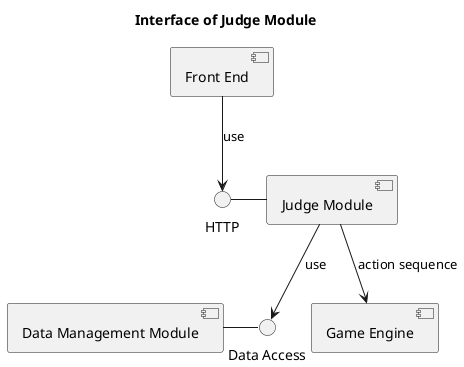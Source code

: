 	
@startuml
title Interface of Judge Module
top to bottom direction
[Data Management Module] - () "Data Access"
[Front End] --> () HTTP : use
HTTP - [Judge Module]
[Judge Module] --> () "Data Access" : use
[Judge Module] --> [Game Engine] : action sequence
@enduml